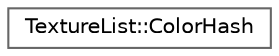 digraph "Gráfico de jerarquía de clases"
{
 // LATEX_PDF_SIZE
  bgcolor="transparent";
  edge [fontname=Helvetica,fontsize=10,labelfontname=Helvetica,labelfontsize=10];
  node [fontname=Helvetica,fontsize=10,shape=box,height=0.2,width=0.4];
  rankdir="LR";
  Node0 [id="Node000000",label="TextureList::ColorHash",height=0.2,width=0.4,color="grey40", fillcolor="white", style="filled",URL="$d4/d05/struct_texture_list_1_1_color_hash.html",tooltip=" "];
}
